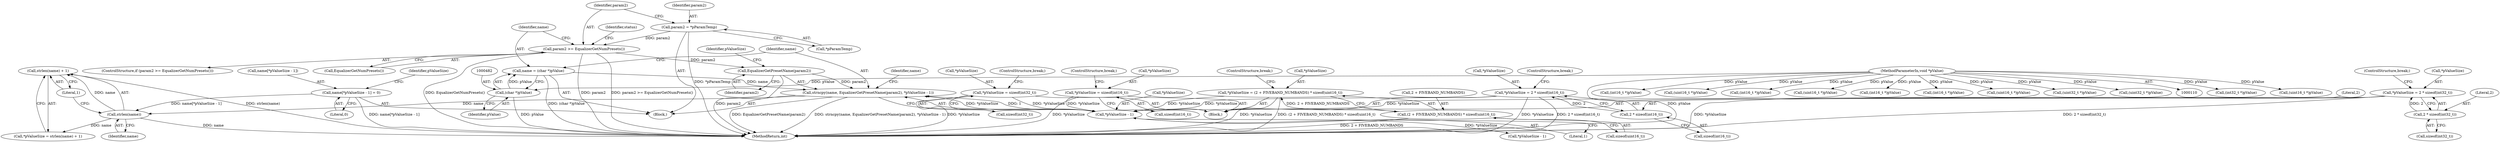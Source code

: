 digraph "1_Android_321ea5257e37c8edb26e66fe4ee78cca4cd915fe@API" {
"1000503" [label="(Call,strlen(name) + 1)"];
"1000504" [label="(Call,strlen(name))"];
"1000492" [label="(Call,name[*pValueSize - 1] = 0)"];
"1000484" [label="(Call,strncpy(name, EqualizerGetPresetName(param2), *pValueSize - 1))"];
"1000479" [label="(Call,name = (char *)pValue)"];
"1000481" [label="(Call,(char *)pValue)"];
"1000114" [label="(MethodParameterIn,void *pValue)"];
"1000486" [label="(Call,EqualizerGetPresetName(param2))"];
"1000470" [label="(Call,param2 >= EqualizerGetNumPresets())"];
"1000465" [label="(Call,param2 = *pParamTemp)"];
"1000488" [label="(Call,*pValueSize - 1)"];
"1000258" [label="(Call,*pValueSize = (2 + FIVEBAND_NUMBANDS) * sizeof(uint16_t))"];
"1000261" [label="(Call,(2 + FIVEBAND_NUMBANDS) * sizeof(uint16_t))"];
"1000208" [label="(Call,*pValueSize = 2 * sizeof(int32_t))"];
"1000211" [label="(Call,2 * sizeof(int32_t))"];
"1000183" [label="(Call,*pValueSize = 2 * sizeof(int16_t))"];
"1000186" [label="(Call,2 * sizeof(int16_t))"];
"1000231" [label="(Call,*pValueSize = sizeof(int32_t))"];
"1000160" [label="(Call,*pValueSize = sizeof(int16_t))"];
"1000490" [label="(Identifier,pValueSize)"];
"1000236" [label="(ControlStructure,break;)"];
"1000506" [label="(Literal,1)"];
"1000491" [label="(Literal,1)"];
"1000186" [label="(Call,2 * sizeof(int16_t))"];
"1000161" [label="(Call,*pValueSize)"];
"1000475" [label="(Identifier,status)"];
"1000499" [label="(Literal,0)"];
"1000208" [label="(Call,*pValueSize = 2 * sizeof(int32_t))"];
"1000184" [label="(Call,*pValueSize)"];
"1000488" [label="(Call,*pValueSize - 1)"];
"1000160" [label="(Call,*pValueSize = sizeof(int16_t))"];
"1000479" [label="(Call,name = (char *)pValue)"];
"1000493" [label="(Call,name[*pValueSize - 1])"];
"1000503" [label="(Call,strlen(name) + 1)"];
"1000466" [label="(Identifier,param2)"];
"1000231" [label="(Call,*pValueSize = sizeof(int32_t))"];
"1000480" [label="(Identifier,name)"];
"1000486" [label="(Call,EqualizerGetPresetName(param2))"];
"1000469" [label="(ControlStructure,if (param2 >= EqualizerGetNumPresets()))"];
"1000183" [label="(Call,*pValueSize = 2 * sizeof(int16_t))"];
"1000492" [label="(Call,name[*pValueSize - 1] = 0)"];
"1000487" [label="(Identifier,param2)"];
"1000140" [label="(Block,)"];
"1000267" [label="(ControlStructure,break;)"];
"1000484" [label="(Call,strncpy(name, EqualizerGetPresetName(param2), *pValueSize - 1))"];
"1000213" [label="(Call,sizeof(int32_t))"];
"1000190" [label="(ControlStructure,break;)"];
"1000471" [label="(Identifier,param2)"];
"1000489" [label="(Call,*pValueSize)"];
"1000483" [label="(Identifier,pValue)"];
"1000494" [label="(Identifier,name)"];
"1000378" [label="(Call,(int32_t *)pValue)"];
"1000258" [label="(Call,*pValueSize = (2 + FIVEBAND_NUMBANDS) * sizeof(uint16_t))"];
"1000465" [label="(Call,param2 = *pParamTemp)"];
"1000215" [label="(ControlStructure,break;)"];
"1000114" [label="(MethodParameterIn,void *pValue)"];
"1000281" [label="(Call,(uint16_t *)pValue)"];
"1000504" [label="(Call,strlen(name))"];
"1000165" [label="(ControlStructure,break;)"];
"1000485" [label="(Identifier,name)"];
"1000212" [label="(Literal,2)"];
"1000472" [label="(Call,EqualizerGetNumPresets())"];
"1000209" [label="(Call,*pValueSize)"];
"1000567" [label="(MethodReturn,int)"];
"1000500" [label="(Call,*pValueSize = strlen(name) + 1)"];
"1000262" [label="(Call,2 + FIVEBAND_NUMBANDS)"];
"1000299" [label="(Call,(int16_t *)pValue)"];
"1000434" [label="(Call,(uint16_t *)pValue)"];
"1000277" [label="(Block,)"];
"1000337" [label="(Call,(int16_t *)pValue)"];
"1000470" [label="(Call,param2 >= EqualizerGetNumPresets())"];
"1000265" [label="(Call,sizeof(uint16_t))"];
"1000467" [label="(Call,*pParamTemp)"];
"1000163" [label="(Call,sizeof(int16_t))"];
"1000446" [label="(Call,(uint16_t *)pValue)"];
"1000513" [label="(Call,(int16_t *)pValue)"];
"1000234" [label="(Call,sizeof(int32_t))"];
"1000481" [label="(Call,(char *)pValue)"];
"1000291" [label="(Call,(int16_t *)pValue)"];
"1000505" [label="(Identifier,name)"];
"1000187" [label="(Literal,2)"];
"1000232" [label="(Call,*pValueSize)"];
"1000259" [label="(Call,*pValueSize)"];
"1000495" [label="(Call,*pValueSize - 1)"];
"1000457" [label="(Call,(uint16_t *)pValue)"];
"1000422" [label="(Call,(uint32_t *)pValue)"];
"1000188" [label="(Call,sizeof(int16_t))"];
"1000502" [label="(Identifier,pValueSize)"];
"1000211" [label="(Call,2 * sizeof(int32_t))"];
"1000418" [label="(Call,(uint32_t *)pValue)"];
"1000261" [label="(Call,(2 + FIVEBAND_NUMBANDS) * sizeof(uint16_t))"];
"1000503" -> "1000500"  [label="AST: "];
"1000503" -> "1000506"  [label="CFG: "];
"1000504" -> "1000503"  [label="AST: "];
"1000506" -> "1000503"  [label="AST: "];
"1000500" -> "1000503"  [label="CFG: "];
"1000503" -> "1000567"  [label="DDG: strlen(name)"];
"1000504" -> "1000503"  [label="DDG: name"];
"1000504" -> "1000505"  [label="CFG: "];
"1000505" -> "1000504"  [label="AST: "];
"1000506" -> "1000504"  [label="CFG: "];
"1000504" -> "1000567"  [label="DDG: name"];
"1000504" -> "1000500"  [label="DDG: name"];
"1000492" -> "1000504"  [label="DDG: name[*pValueSize - 1]"];
"1000484" -> "1000504"  [label="DDG: name"];
"1000492" -> "1000277"  [label="AST: "];
"1000492" -> "1000499"  [label="CFG: "];
"1000493" -> "1000492"  [label="AST: "];
"1000499" -> "1000492"  [label="AST: "];
"1000502" -> "1000492"  [label="CFG: "];
"1000492" -> "1000567"  [label="DDG: name[*pValueSize - 1]"];
"1000484" -> "1000277"  [label="AST: "];
"1000484" -> "1000488"  [label="CFG: "];
"1000485" -> "1000484"  [label="AST: "];
"1000486" -> "1000484"  [label="AST: "];
"1000488" -> "1000484"  [label="AST: "];
"1000494" -> "1000484"  [label="CFG: "];
"1000484" -> "1000567"  [label="DDG: EqualizerGetPresetName(param2)"];
"1000484" -> "1000567"  [label="DDG: strncpy(name, EqualizerGetPresetName(param2), *pValueSize - 1)"];
"1000479" -> "1000484"  [label="DDG: name"];
"1000486" -> "1000484"  [label="DDG: param2"];
"1000488" -> "1000484"  [label="DDG: *pValueSize"];
"1000488" -> "1000484"  [label="DDG: 1"];
"1000479" -> "1000277"  [label="AST: "];
"1000479" -> "1000481"  [label="CFG: "];
"1000480" -> "1000479"  [label="AST: "];
"1000481" -> "1000479"  [label="AST: "];
"1000485" -> "1000479"  [label="CFG: "];
"1000479" -> "1000567"  [label="DDG: (char *)pValue"];
"1000481" -> "1000479"  [label="DDG: pValue"];
"1000481" -> "1000483"  [label="CFG: "];
"1000482" -> "1000481"  [label="AST: "];
"1000483" -> "1000481"  [label="AST: "];
"1000481" -> "1000567"  [label="DDG: pValue"];
"1000114" -> "1000481"  [label="DDG: pValue"];
"1000114" -> "1000110"  [label="AST: "];
"1000114" -> "1000567"  [label="DDG: pValue"];
"1000114" -> "1000281"  [label="DDG: pValue"];
"1000114" -> "1000291"  [label="DDG: pValue"];
"1000114" -> "1000299"  [label="DDG: pValue"];
"1000114" -> "1000337"  [label="DDG: pValue"];
"1000114" -> "1000378"  [label="DDG: pValue"];
"1000114" -> "1000418"  [label="DDG: pValue"];
"1000114" -> "1000422"  [label="DDG: pValue"];
"1000114" -> "1000434"  [label="DDG: pValue"];
"1000114" -> "1000446"  [label="DDG: pValue"];
"1000114" -> "1000457"  [label="DDG: pValue"];
"1000114" -> "1000513"  [label="DDG: pValue"];
"1000486" -> "1000487"  [label="CFG: "];
"1000487" -> "1000486"  [label="AST: "];
"1000490" -> "1000486"  [label="CFG: "];
"1000486" -> "1000567"  [label="DDG: param2"];
"1000470" -> "1000486"  [label="DDG: param2"];
"1000470" -> "1000469"  [label="AST: "];
"1000470" -> "1000472"  [label="CFG: "];
"1000471" -> "1000470"  [label="AST: "];
"1000472" -> "1000470"  [label="AST: "];
"1000475" -> "1000470"  [label="CFG: "];
"1000480" -> "1000470"  [label="CFG: "];
"1000470" -> "1000567"  [label="DDG: EqualizerGetNumPresets()"];
"1000470" -> "1000567"  [label="DDG: param2"];
"1000470" -> "1000567"  [label="DDG: param2 >= EqualizerGetNumPresets()"];
"1000465" -> "1000470"  [label="DDG: param2"];
"1000465" -> "1000277"  [label="AST: "];
"1000465" -> "1000467"  [label="CFG: "];
"1000466" -> "1000465"  [label="AST: "];
"1000467" -> "1000465"  [label="AST: "];
"1000471" -> "1000465"  [label="CFG: "];
"1000465" -> "1000567"  [label="DDG: *pParamTemp"];
"1000488" -> "1000491"  [label="CFG: "];
"1000489" -> "1000488"  [label="AST: "];
"1000491" -> "1000488"  [label="AST: "];
"1000258" -> "1000488"  [label="DDG: *pValueSize"];
"1000208" -> "1000488"  [label="DDG: *pValueSize"];
"1000183" -> "1000488"  [label="DDG: *pValueSize"];
"1000231" -> "1000488"  [label="DDG: *pValueSize"];
"1000160" -> "1000488"  [label="DDG: *pValueSize"];
"1000488" -> "1000495"  [label="DDG: *pValueSize"];
"1000258" -> "1000140"  [label="AST: "];
"1000258" -> "1000261"  [label="CFG: "];
"1000259" -> "1000258"  [label="AST: "];
"1000261" -> "1000258"  [label="AST: "];
"1000267" -> "1000258"  [label="CFG: "];
"1000258" -> "1000567"  [label="DDG: *pValueSize"];
"1000258" -> "1000567"  [label="DDG: (2 + FIVEBAND_NUMBANDS) * sizeof(uint16_t)"];
"1000261" -> "1000258"  [label="DDG: 2 + FIVEBAND_NUMBANDS"];
"1000261" -> "1000265"  [label="CFG: "];
"1000262" -> "1000261"  [label="AST: "];
"1000265" -> "1000261"  [label="AST: "];
"1000261" -> "1000567"  [label="DDG: 2 + FIVEBAND_NUMBANDS"];
"1000208" -> "1000140"  [label="AST: "];
"1000208" -> "1000211"  [label="CFG: "];
"1000209" -> "1000208"  [label="AST: "];
"1000211" -> "1000208"  [label="AST: "];
"1000215" -> "1000208"  [label="CFG: "];
"1000208" -> "1000567"  [label="DDG: *pValueSize"];
"1000208" -> "1000567"  [label="DDG: 2 * sizeof(int32_t)"];
"1000211" -> "1000208"  [label="DDG: 2"];
"1000211" -> "1000213"  [label="CFG: "];
"1000212" -> "1000211"  [label="AST: "];
"1000213" -> "1000211"  [label="AST: "];
"1000183" -> "1000140"  [label="AST: "];
"1000183" -> "1000186"  [label="CFG: "];
"1000184" -> "1000183"  [label="AST: "];
"1000186" -> "1000183"  [label="AST: "];
"1000190" -> "1000183"  [label="CFG: "];
"1000183" -> "1000567"  [label="DDG: 2 * sizeof(int16_t)"];
"1000183" -> "1000567"  [label="DDG: *pValueSize"];
"1000186" -> "1000183"  [label="DDG: 2"];
"1000186" -> "1000188"  [label="CFG: "];
"1000187" -> "1000186"  [label="AST: "];
"1000188" -> "1000186"  [label="AST: "];
"1000231" -> "1000140"  [label="AST: "];
"1000231" -> "1000234"  [label="CFG: "];
"1000232" -> "1000231"  [label="AST: "];
"1000234" -> "1000231"  [label="AST: "];
"1000236" -> "1000231"  [label="CFG: "];
"1000231" -> "1000567"  [label="DDG: *pValueSize"];
"1000160" -> "1000140"  [label="AST: "];
"1000160" -> "1000163"  [label="CFG: "];
"1000161" -> "1000160"  [label="AST: "];
"1000163" -> "1000160"  [label="AST: "];
"1000165" -> "1000160"  [label="CFG: "];
"1000160" -> "1000567"  [label="DDG: *pValueSize"];
}
